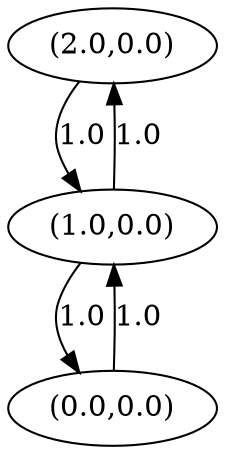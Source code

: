 digraph genegraph {
node0[pos="0.6666666666666666,0.0", label="(2.0,0.0)", pin=true]
node1[pos="0.3333333333333333,0.0", label="(1.0,0.0)", pin=true]
node2[pos="0.0,0.0", label="(0.0,0.0)", pin=true]
node2 -> node1[label="1.0"]
node1 -> node0[label="1.0"]
node1 -> node2[label="1.0"]
node0 -> node1[label="1.0"]
}